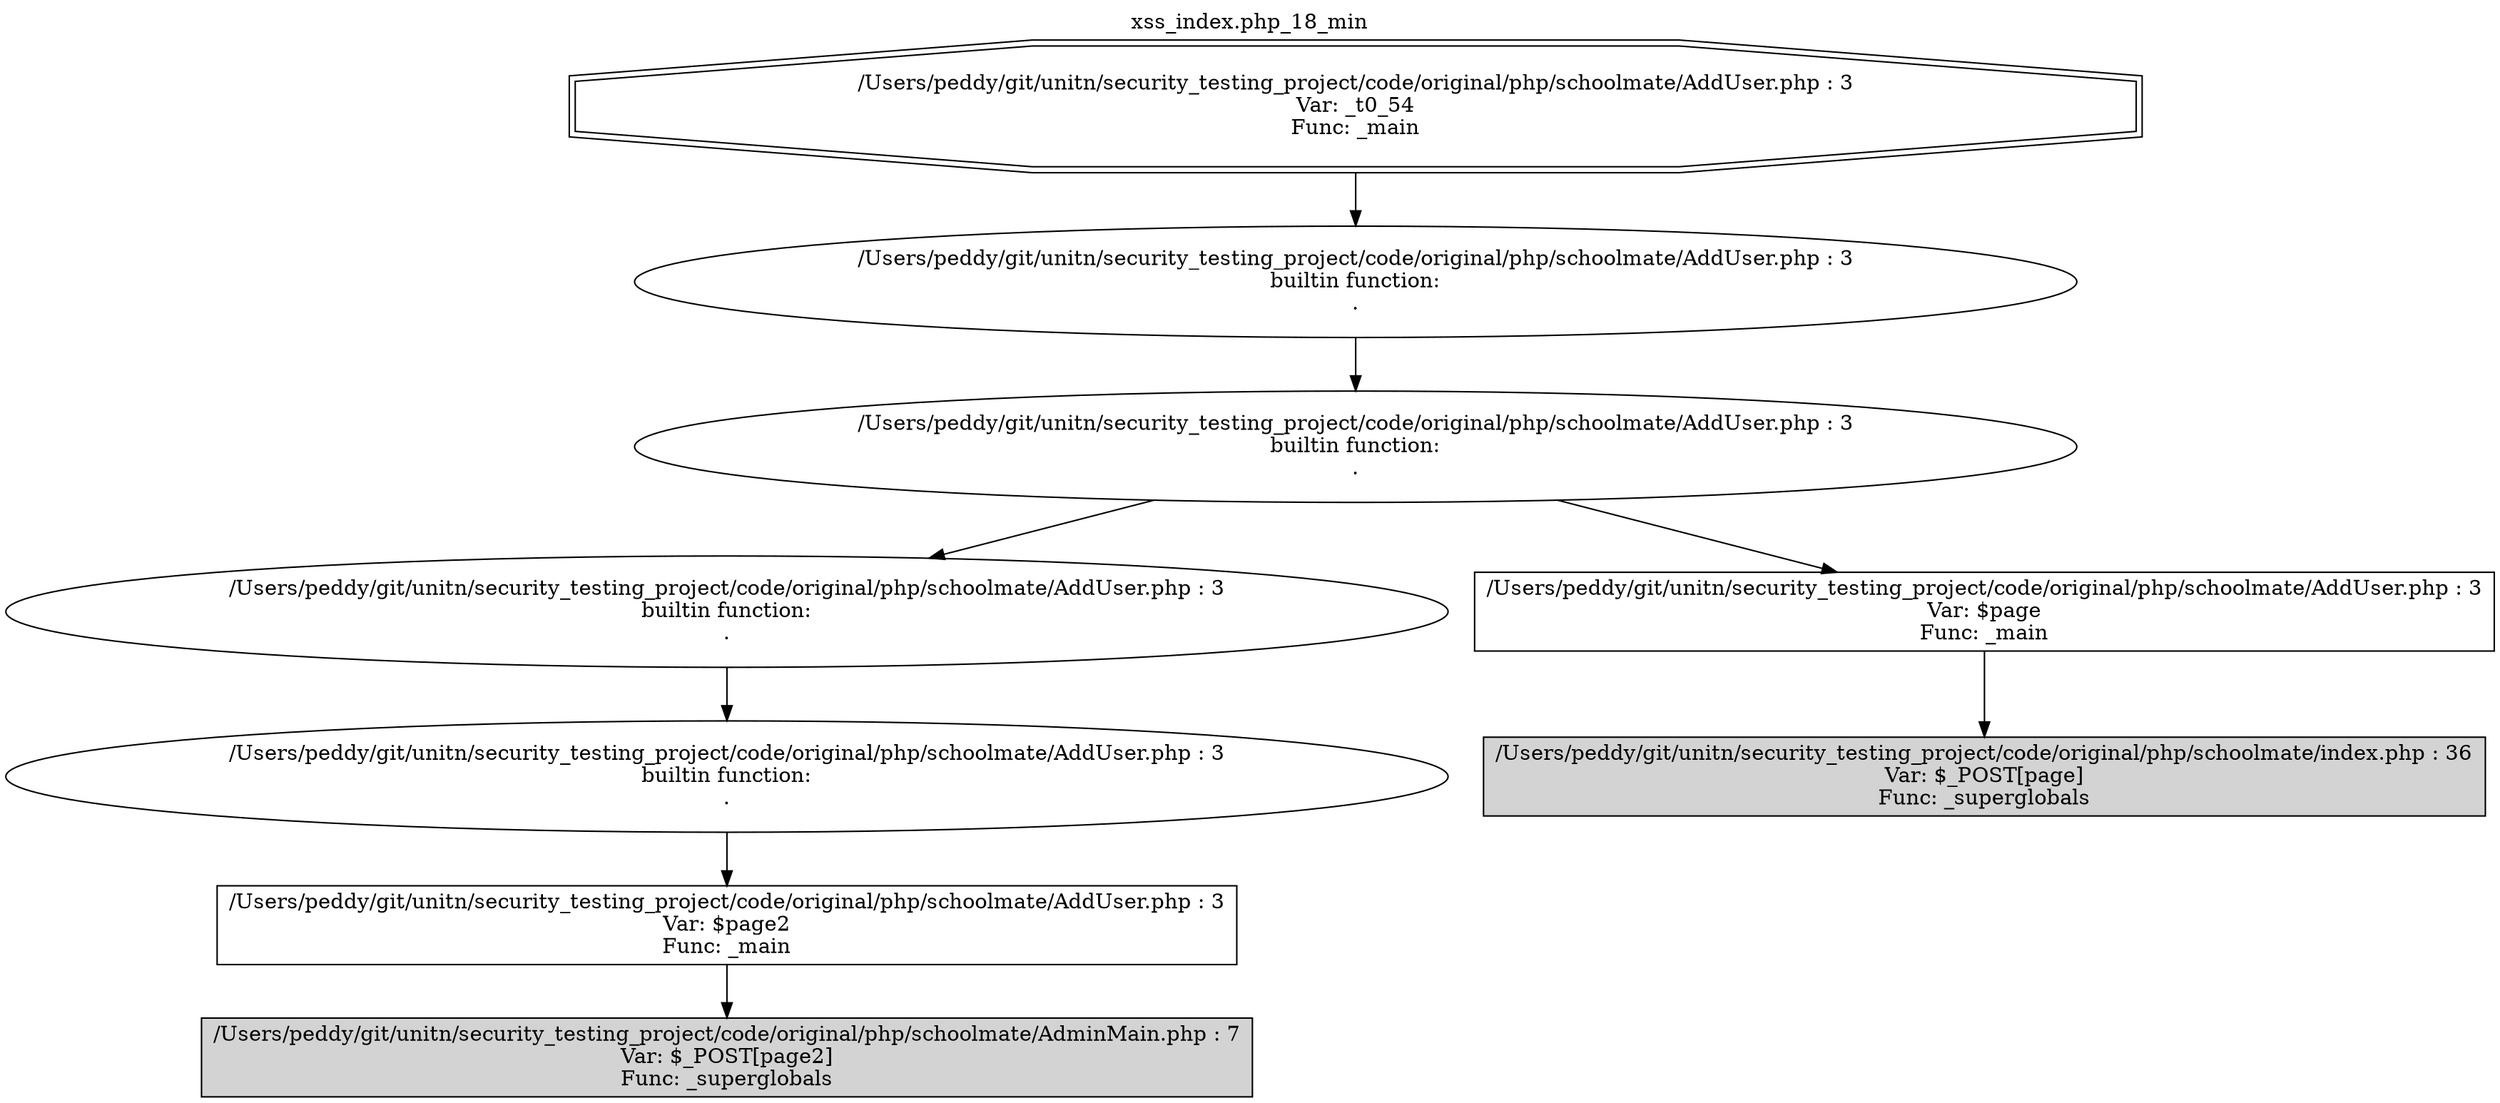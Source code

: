 digraph cfg {
  label="xss_index.php_18_min";
  labelloc=t;
  n1 [shape=doubleoctagon, label="/Users/peddy/git/unitn/security_testing_project/code/original/php/schoolmate/AddUser.php : 3\nVar: _t0_54\nFunc: _main\n"];
  n2 [shape=ellipse, label="/Users/peddy/git/unitn/security_testing_project/code/original/php/schoolmate/AddUser.php : 3\nbuiltin function:\n.\n"];
  n3 [shape=ellipse, label="/Users/peddy/git/unitn/security_testing_project/code/original/php/schoolmate/AddUser.php : 3\nbuiltin function:\n.\n"];
  n4 [shape=ellipse, label="/Users/peddy/git/unitn/security_testing_project/code/original/php/schoolmate/AddUser.php : 3\nbuiltin function:\n.\n"];
  n5 [shape=ellipse, label="/Users/peddy/git/unitn/security_testing_project/code/original/php/schoolmate/AddUser.php : 3\nbuiltin function:\n.\n"];
  n6 [shape=box, label="/Users/peddy/git/unitn/security_testing_project/code/original/php/schoolmate/AddUser.php : 3\nVar: $page2\nFunc: _main\n"];
  n7 [shape=box, label="/Users/peddy/git/unitn/security_testing_project/code/original/php/schoolmate/AdminMain.php : 7\nVar: $_POST[page2]\nFunc: _superglobals\n",style=filled];
  n8 [shape=box, label="/Users/peddy/git/unitn/security_testing_project/code/original/php/schoolmate/AddUser.php : 3\nVar: $page\nFunc: _main\n"];
  n9 [shape=box, label="/Users/peddy/git/unitn/security_testing_project/code/original/php/schoolmate/index.php : 36\nVar: $_POST[page]\nFunc: _superglobals\n",style=filled];
  n1 -> n2;
  n2 -> n3;
  n3 -> n4;
  n3 -> n8;
  n4 -> n5;
  n5 -> n6;
  n6 -> n7;
  n8 -> n9;
}
